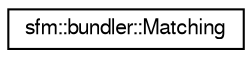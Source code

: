 digraph "Graphical Class Hierarchy"
{
  edge [fontname="FreeSans",fontsize="10",labelfontname="FreeSans",labelfontsize="10"];
  node [fontname="FreeSans",fontsize="10",shape=record];
  rankdir="LR";
  Node0 [label="sfm::bundler::Matching",height=0.2,width=0.4,color="black", fillcolor="white", style="filled",URL="$classsfm_1_1bundler_1_1_matching.html",tooltip="Bundler Component: Matching between views in an MVE scene. "];
}

